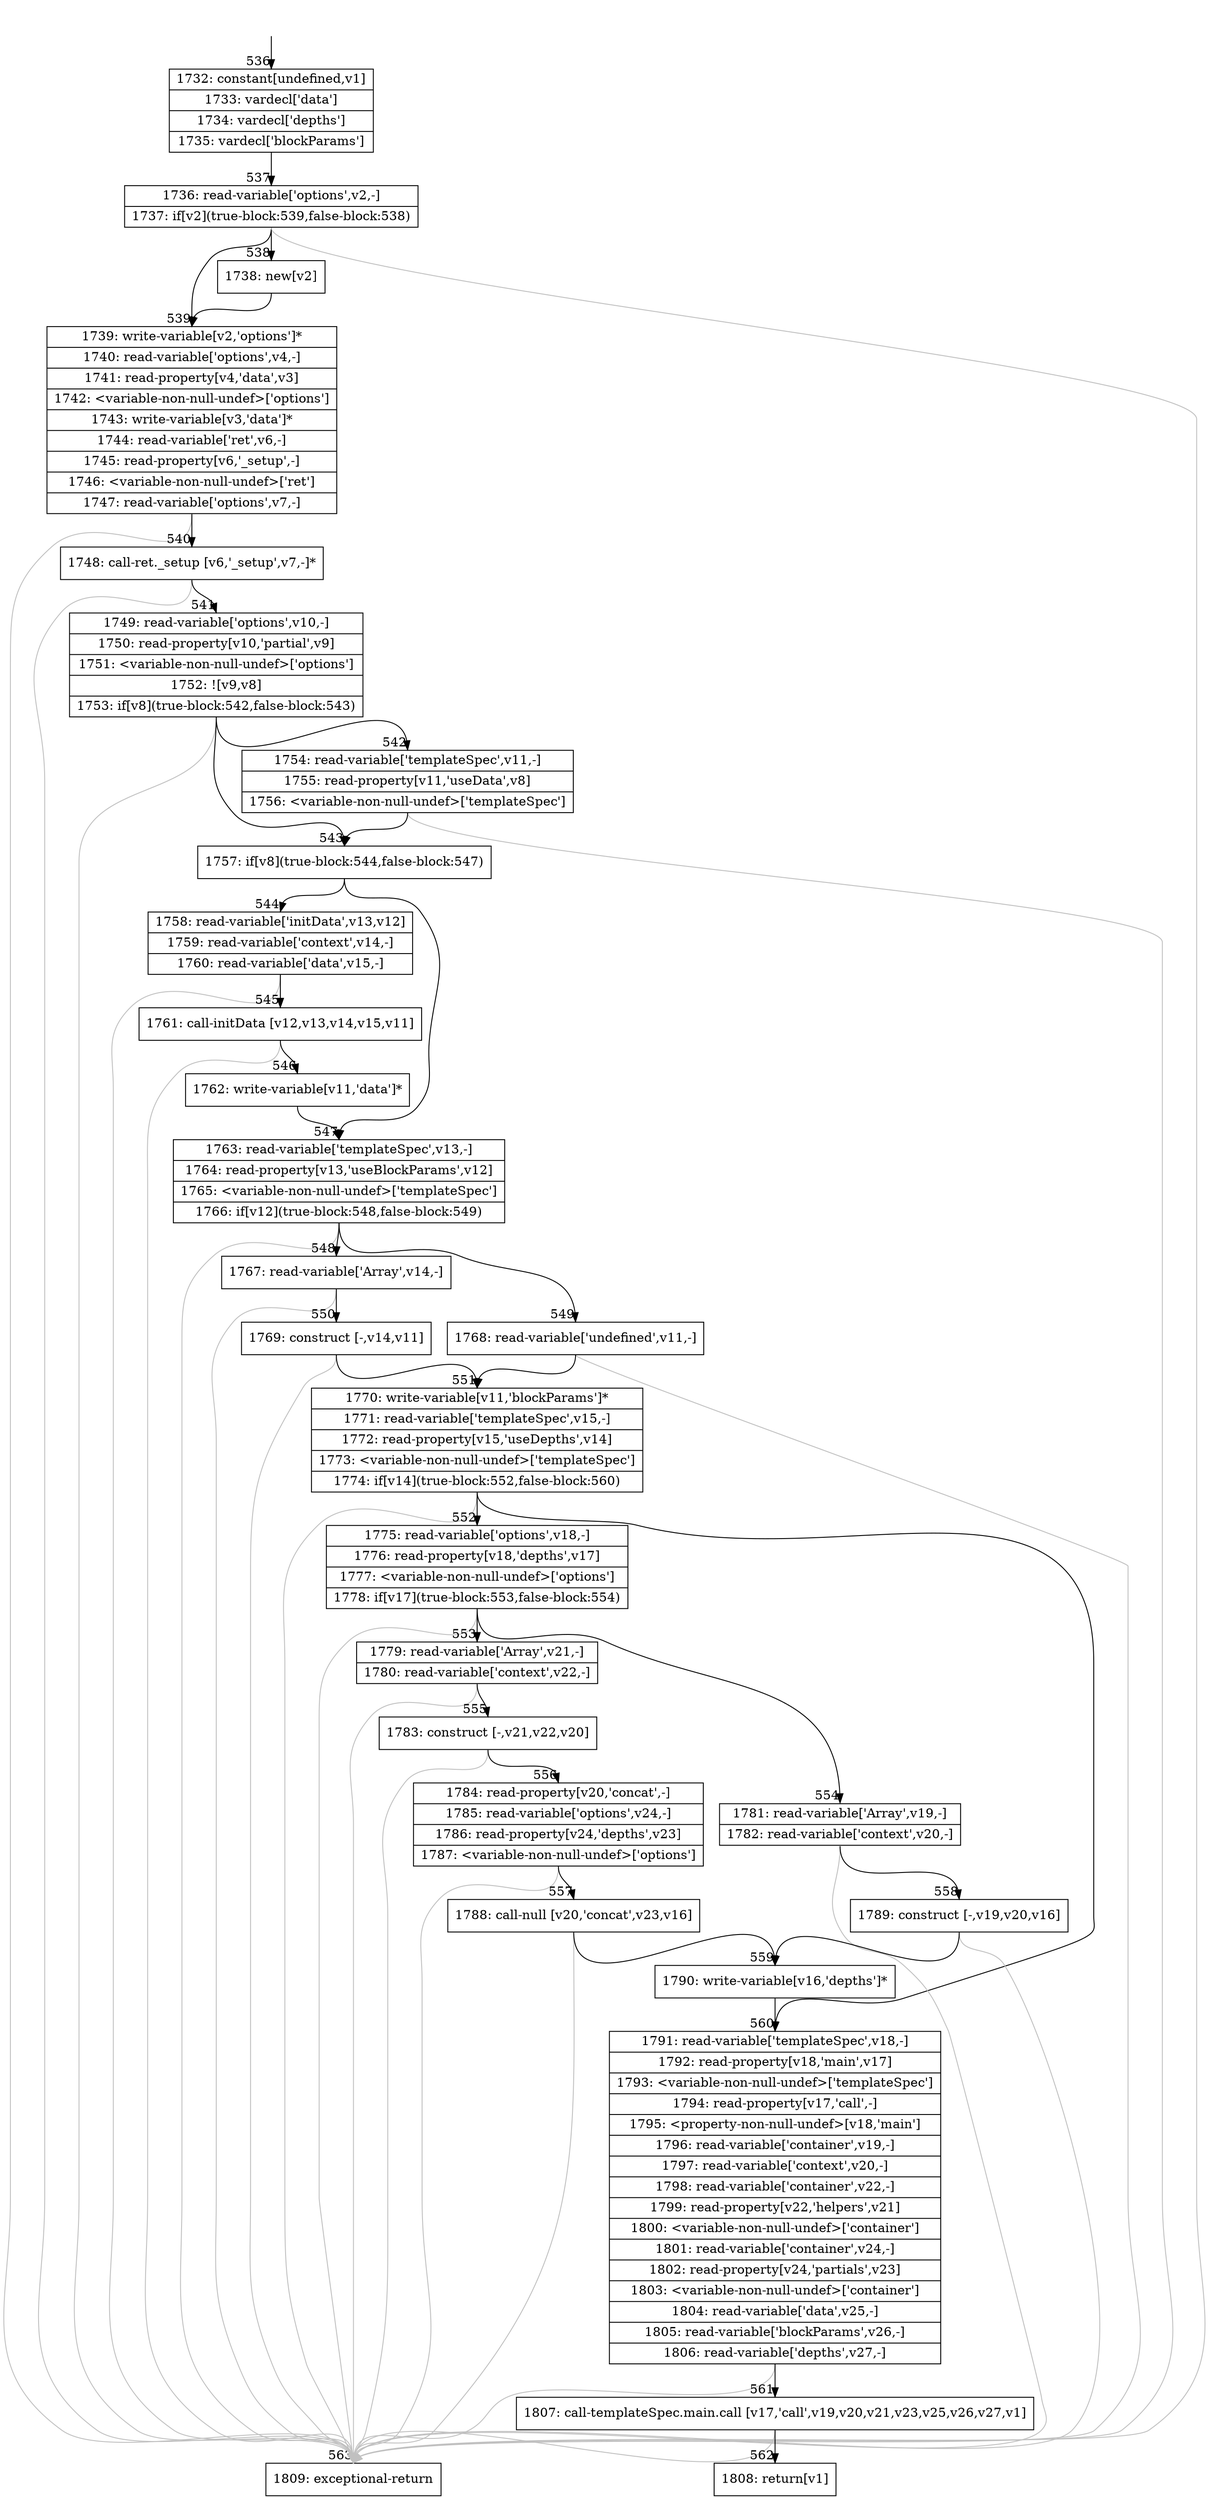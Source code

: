 digraph {
rankdir="TD"
BB_entry48[shape=none,label=""];
BB_entry48 -> BB536 [tailport=s, headport=n, headlabel="    536"]
BB536 [shape=record label="{1732: constant[undefined,v1]|1733: vardecl['data']|1734: vardecl['depths']|1735: vardecl['blockParams']}" ] 
BB536 -> BB537 [tailport=s, headport=n, headlabel="      537"]
BB537 [shape=record label="{1736: read-variable['options',v2,-]|1737: if[v2](true-block:539,false-block:538)}" ] 
BB537 -> BB539 [tailport=s, headport=n, headlabel="      539"]
BB537 -> BB538 [tailport=s, headport=n, headlabel="      538"]
BB537 -> BB563 [tailport=s, headport=n, color=gray, headlabel="      563"]
BB538 [shape=record label="{1738: new[v2]}" ] 
BB538 -> BB539 [tailport=s, headport=n]
BB539 [shape=record label="{1739: write-variable[v2,'options']*|1740: read-variable['options',v4,-]|1741: read-property[v4,'data',v3]|1742: \<variable-non-null-undef\>['options']|1743: write-variable[v3,'data']*|1744: read-variable['ret',v6,-]|1745: read-property[v6,'_setup',-]|1746: \<variable-non-null-undef\>['ret']|1747: read-variable['options',v7,-]}" ] 
BB539 -> BB540 [tailport=s, headport=n, headlabel="      540"]
BB539 -> BB563 [tailport=s, headport=n, color=gray]
BB540 [shape=record label="{1748: call-ret._setup [v6,'_setup',v7,-]*}" ] 
BB540 -> BB541 [tailport=s, headport=n, headlabel="      541"]
BB540 -> BB563 [tailport=s, headport=n, color=gray]
BB541 [shape=record label="{1749: read-variable['options',v10,-]|1750: read-property[v10,'partial',v9]|1751: \<variable-non-null-undef\>['options']|1752: ![v9,v8]|1753: if[v8](true-block:542,false-block:543)}" ] 
BB541 -> BB543 [tailport=s, headport=n, headlabel="      543"]
BB541 -> BB542 [tailport=s, headport=n, headlabel="      542"]
BB541 -> BB563 [tailport=s, headport=n, color=gray]
BB542 [shape=record label="{1754: read-variable['templateSpec',v11,-]|1755: read-property[v11,'useData',v8]|1756: \<variable-non-null-undef\>['templateSpec']}" ] 
BB542 -> BB543 [tailport=s, headport=n]
BB542 -> BB563 [tailport=s, headport=n, color=gray]
BB543 [shape=record label="{1757: if[v8](true-block:544,false-block:547)}" ] 
BB543 -> BB544 [tailport=s, headport=n, headlabel="      544"]
BB543 -> BB547 [tailport=s, headport=n, headlabel="      547"]
BB544 [shape=record label="{1758: read-variable['initData',v13,v12]|1759: read-variable['context',v14,-]|1760: read-variable['data',v15,-]}" ] 
BB544 -> BB545 [tailport=s, headport=n, headlabel="      545"]
BB544 -> BB563 [tailport=s, headport=n, color=gray]
BB545 [shape=record label="{1761: call-initData [v12,v13,v14,v15,v11]}" ] 
BB545 -> BB546 [tailport=s, headport=n, headlabel="      546"]
BB545 -> BB563 [tailport=s, headport=n, color=gray]
BB546 [shape=record label="{1762: write-variable[v11,'data']*}" ] 
BB546 -> BB547 [tailport=s, headport=n]
BB547 [shape=record label="{1763: read-variable['templateSpec',v13,-]|1764: read-property[v13,'useBlockParams',v12]|1765: \<variable-non-null-undef\>['templateSpec']|1766: if[v12](true-block:548,false-block:549)}" ] 
BB547 -> BB548 [tailport=s, headport=n, headlabel="      548"]
BB547 -> BB549 [tailport=s, headport=n, headlabel="      549"]
BB547 -> BB563 [tailport=s, headport=n, color=gray]
BB548 [shape=record label="{1767: read-variable['Array',v14,-]}" ] 
BB548 -> BB550 [tailport=s, headport=n, headlabel="      550"]
BB548 -> BB563 [tailport=s, headport=n, color=gray]
BB549 [shape=record label="{1768: read-variable['undefined',v11,-]}" ] 
BB549 -> BB551 [tailport=s, headport=n, headlabel="      551"]
BB549 -> BB563 [tailport=s, headport=n, color=gray]
BB550 [shape=record label="{1769: construct [-,v14,v11]}" ] 
BB550 -> BB551 [tailport=s, headport=n]
BB550 -> BB563 [tailport=s, headport=n, color=gray]
BB551 [shape=record label="{1770: write-variable[v11,'blockParams']*|1771: read-variable['templateSpec',v15,-]|1772: read-property[v15,'useDepths',v14]|1773: \<variable-non-null-undef\>['templateSpec']|1774: if[v14](true-block:552,false-block:560)}" ] 
BB551 -> BB552 [tailport=s, headport=n, headlabel="      552"]
BB551 -> BB560 [tailport=s, headport=n, headlabel="      560"]
BB551 -> BB563 [tailport=s, headport=n, color=gray]
BB552 [shape=record label="{1775: read-variable['options',v18,-]|1776: read-property[v18,'depths',v17]|1777: \<variable-non-null-undef\>['options']|1778: if[v17](true-block:553,false-block:554)}" ] 
BB552 -> BB553 [tailport=s, headport=n, headlabel="      553"]
BB552 -> BB554 [tailport=s, headport=n, headlabel="      554"]
BB552 -> BB563 [tailport=s, headport=n, color=gray]
BB553 [shape=record label="{1779: read-variable['Array',v21,-]|1780: read-variable['context',v22,-]}" ] 
BB553 -> BB555 [tailport=s, headport=n, headlabel="      555"]
BB553 -> BB563 [tailport=s, headport=n, color=gray]
BB554 [shape=record label="{1781: read-variable['Array',v19,-]|1782: read-variable['context',v20,-]}" ] 
BB554 -> BB558 [tailport=s, headport=n, headlabel="      558"]
BB554 -> BB563 [tailport=s, headport=n, color=gray]
BB555 [shape=record label="{1783: construct [-,v21,v22,v20]}" ] 
BB555 -> BB556 [tailport=s, headport=n, headlabel="      556"]
BB555 -> BB563 [tailport=s, headport=n, color=gray]
BB556 [shape=record label="{1784: read-property[v20,'concat',-]|1785: read-variable['options',v24,-]|1786: read-property[v24,'depths',v23]|1787: \<variable-non-null-undef\>['options']}" ] 
BB556 -> BB557 [tailport=s, headport=n, headlabel="      557"]
BB556 -> BB563 [tailport=s, headport=n, color=gray]
BB557 [shape=record label="{1788: call-null [v20,'concat',v23,v16]}" ] 
BB557 -> BB559 [tailport=s, headport=n, headlabel="      559"]
BB557 -> BB563 [tailport=s, headport=n, color=gray]
BB558 [shape=record label="{1789: construct [-,v19,v20,v16]}" ] 
BB558 -> BB559 [tailport=s, headport=n]
BB558 -> BB563 [tailport=s, headport=n, color=gray]
BB559 [shape=record label="{1790: write-variable[v16,'depths']*}" ] 
BB559 -> BB560 [tailport=s, headport=n]
BB560 [shape=record label="{1791: read-variable['templateSpec',v18,-]|1792: read-property[v18,'main',v17]|1793: \<variable-non-null-undef\>['templateSpec']|1794: read-property[v17,'call',-]|1795: \<property-non-null-undef\>[v18,'main']|1796: read-variable['container',v19,-]|1797: read-variable['context',v20,-]|1798: read-variable['container',v22,-]|1799: read-property[v22,'helpers',v21]|1800: \<variable-non-null-undef\>['container']|1801: read-variable['container',v24,-]|1802: read-property[v24,'partials',v23]|1803: \<variable-non-null-undef\>['container']|1804: read-variable['data',v25,-]|1805: read-variable['blockParams',v26,-]|1806: read-variable['depths',v27,-]}" ] 
BB560 -> BB561 [tailport=s, headport=n, headlabel="      561"]
BB560 -> BB563 [tailport=s, headport=n, color=gray]
BB561 [shape=record label="{1807: call-templateSpec.main.call [v17,'call',v19,v20,v21,v23,v25,v26,v27,v1]}" ] 
BB561 -> BB562 [tailport=s, headport=n, headlabel="      562"]
BB561 -> BB563 [tailport=s, headport=n, color=gray]
BB562 [shape=record label="{1808: return[v1]}" ] 
BB563 [shape=record label="{1809: exceptional-return}" ] 
//#$~ 593
}
